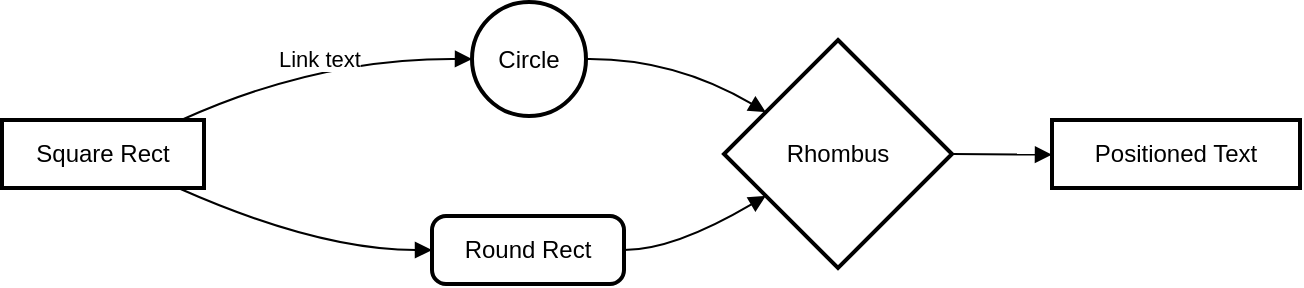 <mxfile version="24.7.12">
  <diagram name="Page-1" id="FyxTy3KiHVE02cgoU6hO">
    <mxGraphModel>
      <root>
        <mxCell id="0" />
        <mxCell id="1" parent="0" />
        <mxCell id="2" value="Square Rect" style="whiteSpace=wrap;strokeWidth=2;" vertex="1" parent="1">
          <mxGeometry y="59" width="101" height="34" as="geometry" />
        </mxCell>
        <mxCell id="3" value="Circle" style="ellipse;aspect=fixed;strokeWidth=2;whiteSpace=wrap;" vertex="1" parent="1">
          <mxGeometry x="235" width="57" height="57" as="geometry" />
        </mxCell>
        <mxCell id="4" value="Round Rect" style="rounded=1;absoluteArcSize=1;arcSize=14;whiteSpace=wrap;strokeWidth=2;" vertex="1" parent="1">
          <mxGeometry x="215" y="107" width="96" height="34" as="geometry" />
        </mxCell>
        <mxCell id="5" value="Rhombus" style="rhombus;strokeWidth=2;whiteSpace=wrap;" vertex="1" parent="1">
          <mxGeometry x="361" y="19" width="114" height="114" as="geometry" />
        </mxCell>
        <mxCell id="6" value="Positioned Text" style="whiteSpace=wrap;strokeWidth=2;" vertex="1" parent="1">
          <mxGeometry x="525" y="59" width="124" height="34" as="geometry" />
        </mxCell>
        <mxCell id="7" value="Link text" style="curved=1;startArrow=none;endArrow=block;exitX=0.88;exitY=0.01;entryX=-0.01;entryY=0.5;" edge="1" parent="1" source="2" target="3">
          <mxGeometry relative="1" as="geometry">
            <Array as="points">
              <mxPoint x="158" y="28" />
            </Array>
          </mxGeometry>
        </mxCell>
        <mxCell id="8" value="" style="curved=1;startArrow=none;endArrow=block;exitX=0.88;exitY=1.01;entryX=0;entryY=0.5;" edge="1" parent="1" source="2" target="4">
          <mxGeometry relative="1" as="geometry">
            <Array as="points">
              <mxPoint x="158" y="124" />
            </Array>
          </mxGeometry>
        </mxCell>
        <mxCell id="9" value="" style="curved=1;startArrow=none;endArrow=block;exitX=0.99;exitY=0.5;entryX=0;entryY=0.21;" edge="1" parent="1" source="3" target="5">
          <mxGeometry relative="1" as="geometry">
            <Array as="points">
              <mxPoint x="336" y="28" />
            </Array>
          </mxGeometry>
        </mxCell>
        <mxCell id="10" value="" style="curved=1;startArrow=none;endArrow=block;exitX=1;exitY=0.5;entryX=0;entryY=0.79;" edge="1" parent="1" source="4" target="5">
          <mxGeometry relative="1" as="geometry">
            <Array as="points">
              <mxPoint x="336" y="124" />
            </Array>
          </mxGeometry>
        </mxCell>
        <mxCell id="11" value="" style="curved=1;startArrow=none;endArrow=block;exitX=1;exitY=0.5;entryX=0;entryY=0.51;" edge="1" parent="1" source="5" target="6">
          <mxGeometry relative="1" as="geometry">
            <Array as="points" />
          </mxGeometry>
        </mxCell>
      </root>
    </mxGraphModel>
  </diagram>
</mxfile>
